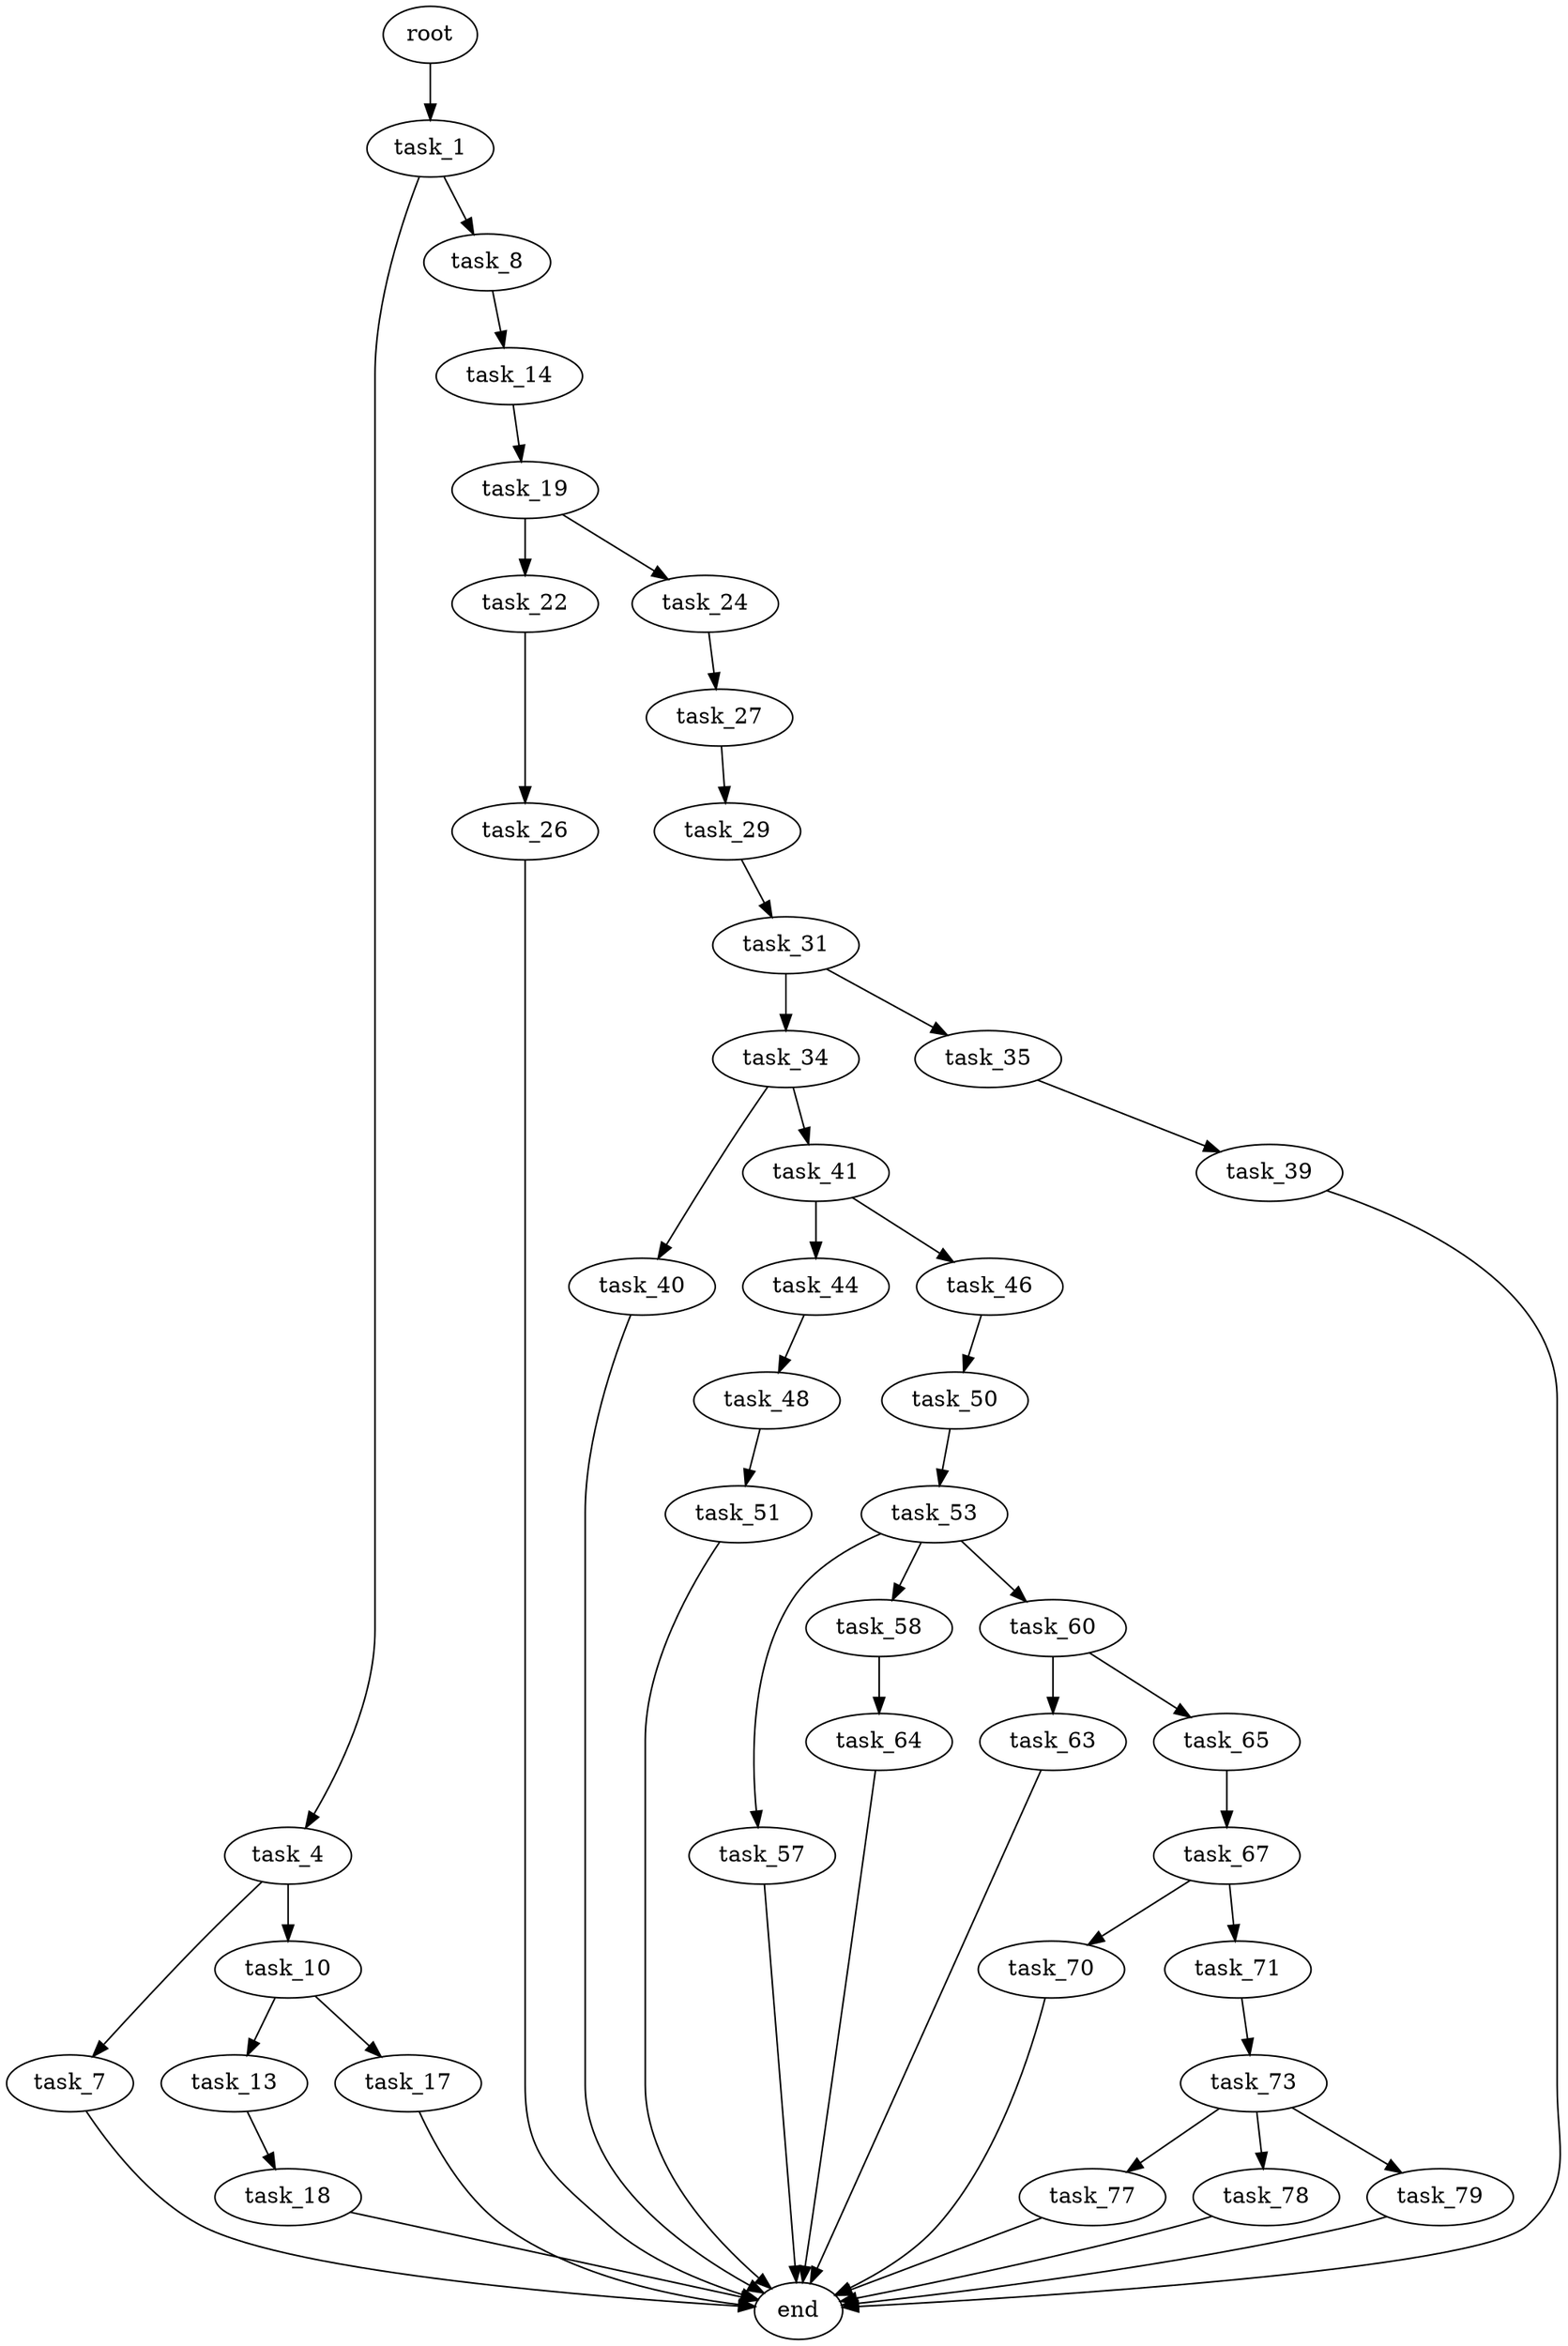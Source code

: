 digraph G {
  root [size="0.000000"];
  task_1 [size="87868884332.000000"];
  task_4 [size="2251337977.000000"];
  task_7 [size="8589934592.000000"];
  task_8 [size="37247890847.000000"];
  task_10 [size="91000755595.000000"];
  task_13 [size="143847722244.000000"];
  task_14 [size="65781709446.000000"];
  task_17 [size="578201750172.000000"];
  task_18 [size="182473615205.000000"];
  task_19 [size="2287086763.000000"];
  task_22 [size="30360971111.000000"];
  task_24 [size="959052817272.000000"];
  task_26 [size="231928233984.000000"];
  task_27 [size="37940502727.000000"];
  task_29 [size="10394780303.000000"];
  task_31 [size="1395052954999.000000"];
  task_34 [size="9332752668.000000"];
  task_35 [size="134217728000.000000"];
  task_39 [size="5889785955.000000"];
  task_40 [size="21127038752.000000"];
  task_41 [size="68719476736.000000"];
  task_44 [size="12233572961.000000"];
  task_46 [size="17969560229.000000"];
  task_48 [size="16321463530.000000"];
  task_50 [size="134217728000.000000"];
  task_51 [size="34162987873.000000"];
  task_53 [size="8589934592.000000"];
  task_57 [size="18923704408.000000"];
  task_58 [size="549755813888.000000"];
  task_60 [size="4124387537.000000"];
  task_63 [size="8589934592.000000"];
  task_64 [size="959367356.000000"];
  task_65 [size="782757789696.000000"];
  task_67 [size="8589934592.000000"];
  task_70 [size="12166142985.000000"];
  task_71 [size="368293445632.000000"];
  task_73 [size="23772625518.000000"];
  task_77 [size="1073741824000.000000"];
  task_78 [size="782757789696.000000"];
  task_79 [size="1163124630069.000000"];
  end [size="0.000000"];

  root -> task_1 [size="1.000000"];
  task_1 -> task_4 [size="209715200.000000"];
  task_1 -> task_8 [size="209715200.000000"];
  task_4 -> task_7 [size="75497472.000000"];
  task_4 -> task_10 [size="75497472.000000"];
  task_7 -> end [size="1.000000"];
  task_8 -> task_14 [size="33554432.000000"];
  task_10 -> task_13 [size="75497472.000000"];
  task_10 -> task_17 [size="75497472.000000"];
  task_13 -> task_18 [size="411041792.000000"];
  task_14 -> task_19 [size="301989888.000000"];
  task_17 -> end [size="1.000000"];
  task_18 -> end [size="1.000000"];
  task_19 -> task_22 [size="75497472.000000"];
  task_19 -> task_24 [size="75497472.000000"];
  task_22 -> task_26 [size="536870912.000000"];
  task_24 -> task_27 [size="838860800.000000"];
  task_26 -> end [size="1.000000"];
  task_27 -> task_29 [size="75497472.000000"];
  task_29 -> task_31 [size="301989888.000000"];
  task_31 -> task_34 [size="838860800.000000"];
  task_31 -> task_35 [size="838860800.000000"];
  task_34 -> task_40 [size="838860800.000000"];
  task_34 -> task_41 [size="838860800.000000"];
  task_35 -> task_39 [size="209715200.000000"];
  task_39 -> end [size="1.000000"];
  task_40 -> end [size="1.000000"];
  task_41 -> task_44 [size="134217728.000000"];
  task_41 -> task_46 [size="134217728.000000"];
  task_44 -> task_48 [size="33554432.000000"];
  task_46 -> task_50 [size="301989888.000000"];
  task_48 -> task_51 [size="679477248.000000"];
  task_50 -> task_53 [size="209715200.000000"];
  task_51 -> end [size="1.000000"];
  task_53 -> task_57 [size="33554432.000000"];
  task_53 -> task_58 [size="33554432.000000"];
  task_53 -> task_60 [size="33554432.000000"];
  task_57 -> end [size="1.000000"];
  task_58 -> task_64 [size="536870912.000000"];
  task_60 -> task_63 [size="209715200.000000"];
  task_60 -> task_65 [size="209715200.000000"];
  task_63 -> end [size="1.000000"];
  task_64 -> end [size="1.000000"];
  task_65 -> task_67 [size="679477248.000000"];
  task_67 -> task_70 [size="33554432.000000"];
  task_67 -> task_71 [size="33554432.000000"];
  task_70 -> end [size="1.000000"];
  task_71 -> task_73 [size="411041792.000000"];
  task_73 -> task_77 [size="536870912.000000"];
  task_73 -> task_78 [size="536870912.000000"];
  task_73 -> task_79 [size="536870912.000000"];
  task_77 -> end [size="1.000000"];
  task_78 -> end [size="1.000000"];
  task_79 -> end [size="1.000000"];
}
